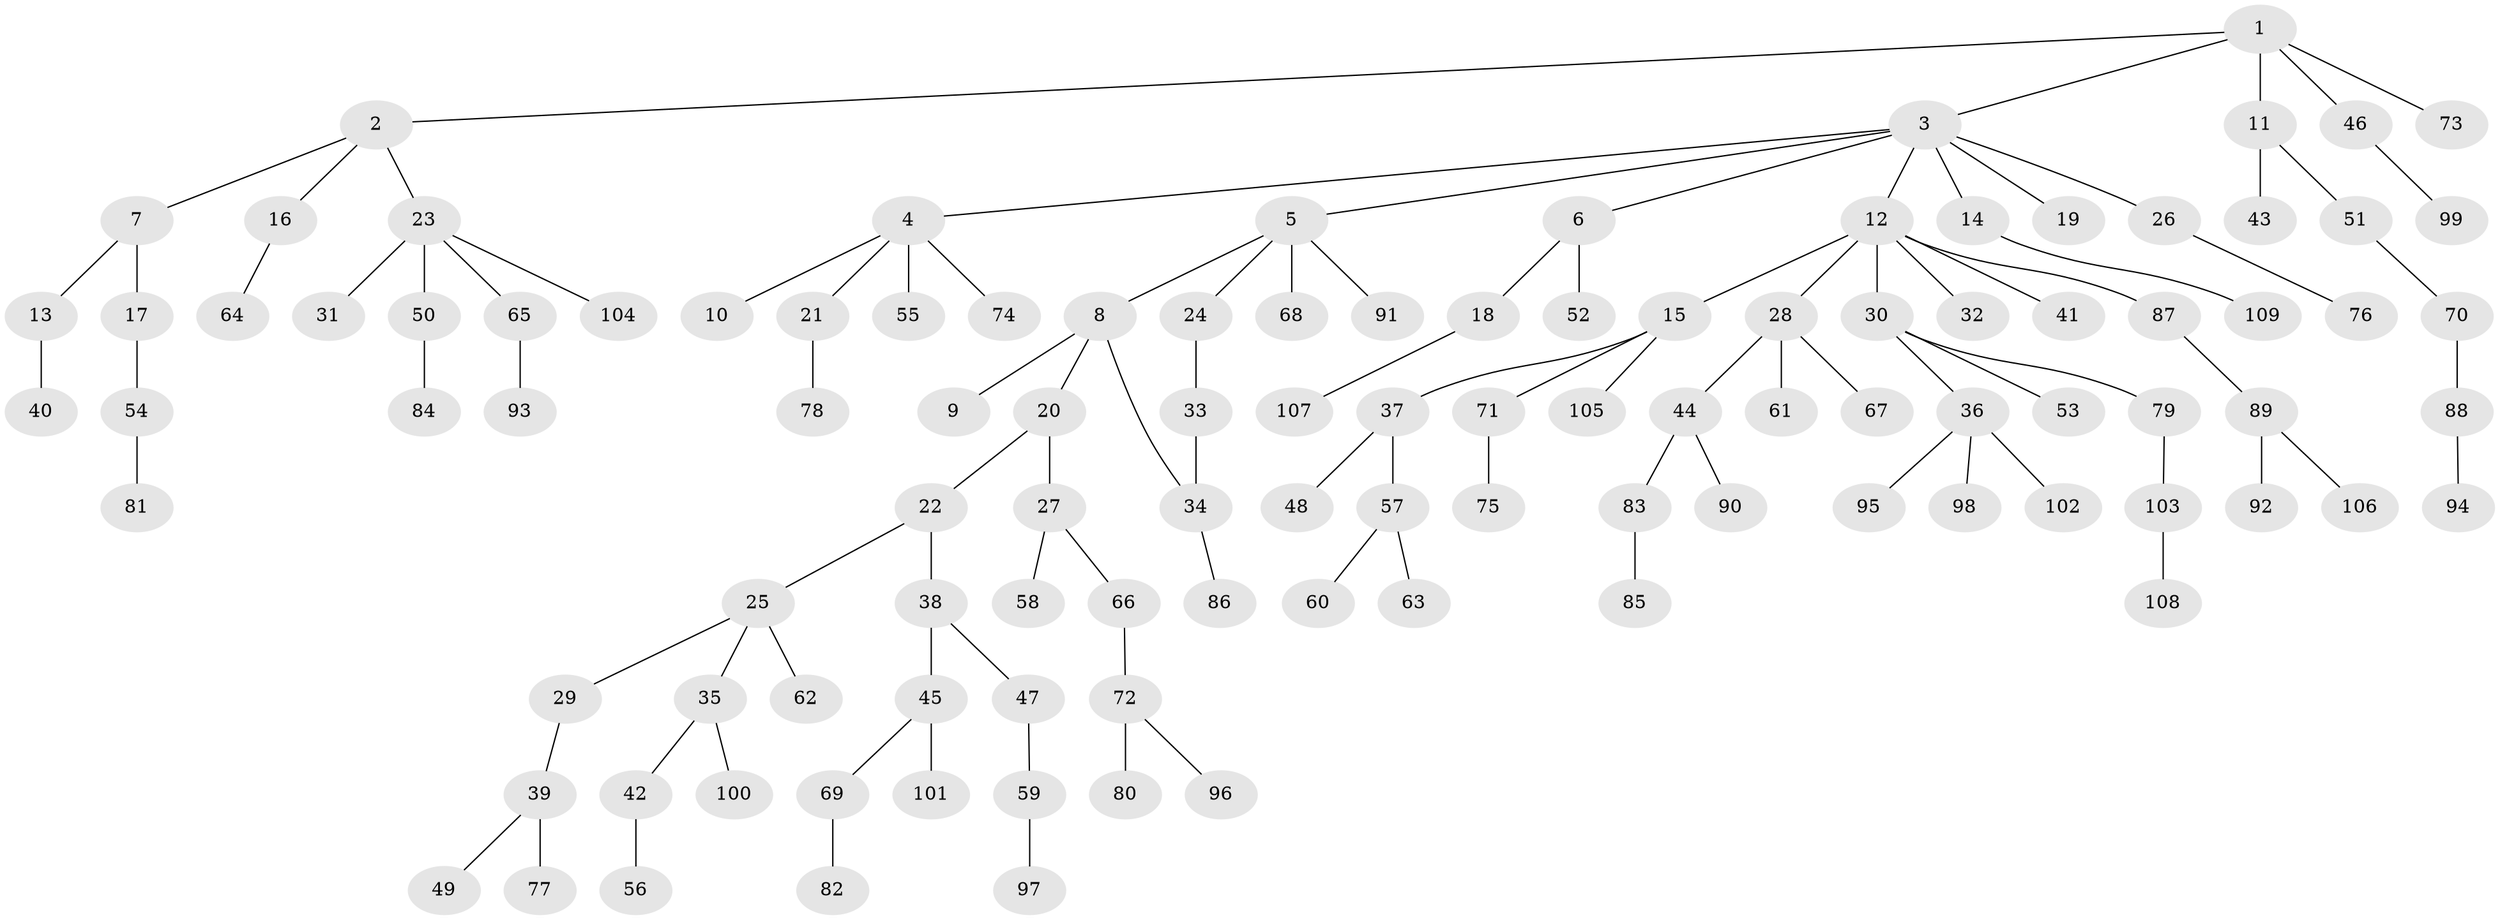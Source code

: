 // Generated by graph-tools (version 1.1) at 2025/25/03/09/25 03:25:27]
// undirected, 109 vertices, 109 edges
graph export_dot {
graph [start="1"]
  node [color=gray90,style=filled];
  1;
  2;
  3;
  4;
  5;
  6;
  7;
  8;
  9;
  10;
  11;
  12;
  13;
  14;
  15;
  16;
  17;
  18;
  19;
  20;
  21;
  22;
  23;
  24;
  25;
  26;
  27;
  28;
  29;
  30;
  31;
  32;
  33;
  34;
  35;
  36;
  37;
  38;
  39;
  40;
  41;
  42;
  43;
  44;
  45;
  46;
  47;
  48;
  49;
  50;
  51;
  52;
  53;
  54;
  55;
  56;
  57;
  58;
  59;
  60;
  61;
  62;
  63;
  64;
  65;
  66;
  67;
  68;
  69;
  70;
  71;
  72;
  73;
  74;
  75;
  76;
  77;
  78;
  79;
  80;
  81;
  82;
  83;
  84;
  85;
  86;
  87;
  88;
  89;
  90;
  91;
  92;
  93;
  94;
  95;
  96;
  97;
  98;
  99;
  100;
  101;
  102;
  103;
  104;
  105;
  106;
  107;
  108;
  109;
  1 -- 2;
  1 -- 3;
  1 -- 11;
  1 -- 46;
  1 -- 73;
  2 -- 7;
  2 -- 16;
  2 -- 23;
  3 -- 4;
  3 -- 5;
  3 -- 6;
  3 -- 12;
  3 -- 14;
  3 -- 19;
  3 -- 26;
  4 -- 10;
  4 -- 21;
  4 -- 55;
  4 -- 74;
  5 -- 8;
  5 -- 24;
  5 -- 68;
  5 -- 91;
  6 -- 18;
  6 -- 52;
  7 -- 13;
  7 -- 17;
  8 -- 9;
  8 -- 20;
  8 -- 34;
  11 -- 43;
  11 -- 51;
  12 -- 15;
  12 -- 28;
  12 -- 30;
  12 -- 32;
  12 -- 41;
  12 -- 87;
  13 -- 40;
  14 -- 109;
  15 -- 37;
  15 -- 71;
  15 -- 105;
  16 -- 64;
  17 -- 54;
  18 -- 107;
  20 -- 22;
  20 -- 27;
  21 -- 78;
  22 -- 25;
  22 -- 38;
  23 -- 31;
  23 -- 50;
  23 -- 65;
  23 -- 104;
  24 -- 33;
  25 -- 29;
  25 -- 35;
  25 -- 62;
  26 -- 76;
  27 -- 58;
  27 -- 66;
  28 -- 44;
  28 -- 61;
  28 -- 67;
  29 -- 39;
  30 -- 36;
  30 -- 53;
  30 -- 79;
  33 -- 34;
  34 -- 86;
  35 -- 42;
  35 -- 100;
  36 -- 95;
  36 -- 98;
  36 -- 102;
  37 -- 48;
  37 -- 57;
  38 -- 45;
  38 -- 47;
  39 -- 49;
  39 -- 77;
  42 -- 56;
  44 -- 83;
  44 -- 90;
  45 -- 69;
  45 -- 101;
  46 -- 99;
  47 -- 59;
  50 -- 84;
  51 -- 70;
  54 -- 81;
  57 -- 60;
  57 -- 63;
  59 -- 97;
  65 -- 93;
  66 -- 72;
  69 -- 82;
  70 -- 88;
  71 -- 75;
  72 -- 80;
  72 -- 96;
  79 -- 103;
  83 -- 85;
  87 -- 89;
  88 -- 94;
  89 -- 92;
  89 -- 106;
  103 -- 108;
}
